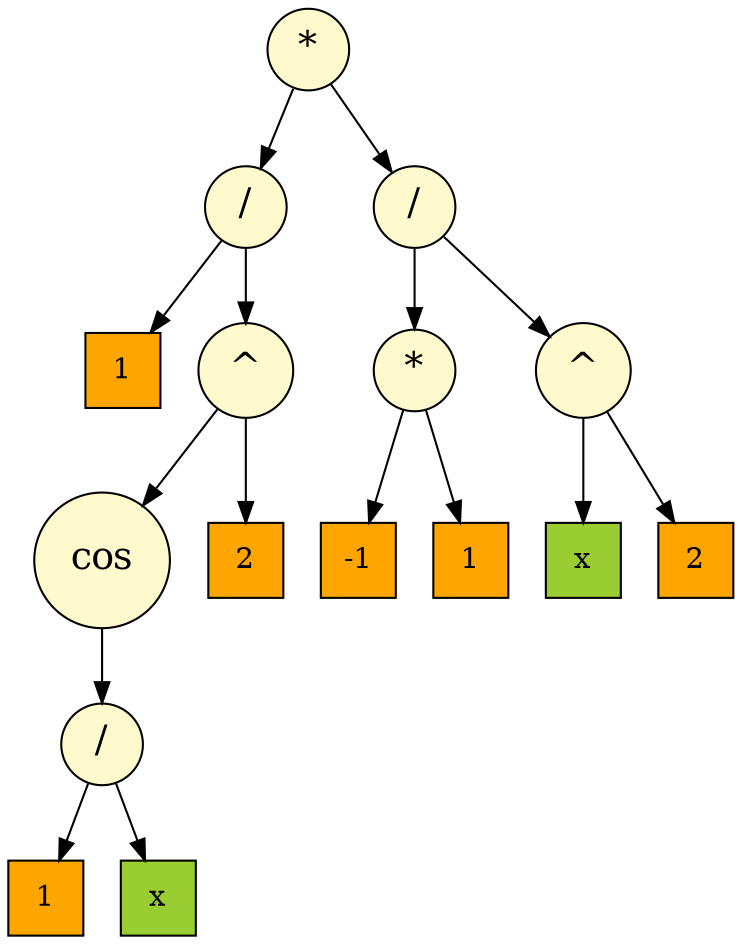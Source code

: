 digraph dump
{
node [style = filled]
	node0x55e9d0faaec0 [shape = "circle" label = "*", fillcolor = "#fffacd", fontsize = 18]
	node0x55e9d0faabc0 [shape = "circle" label = "/", fillcolor = "#fffacd", fontsize = 18]
	node0x55e9d0faaa00 [shape = "square" label = "1", fillcolor = "#ffa500"]
	node0x55e9d0faabc0 -> node0x55e9d0faaa00
	node0x55e9d0faab80 [shape = "circle" label = "^", fillcolor = "#fffacd", fontsize = 18]
	node0x55e9d0faab00 [shape = "circle" label = "cos", fillcolor = "#fffacd", fontsize = 18]
	node0x55e9d0faaac0 [shape = "circle" label = "/", fillcolor = "#fffacd", fontsize = 18]
	node0x55e9d0faaa40 [shape = "square" label = "1", fillcolor = "#ffa500"]
	node0x55e9d0faaac0 -> node0x55e9d0faaa40
	node0x55e9d0faaa80 [shape = "square" label = "x", fillcolor = "#9acd32"]
	node0x55e9d0faaac0 -> node0x55e9d0faaa80
	node0x55e9d0faab00 -> node0x55e9d0faaac0
	node0x55e9d0faab80 -> node0x55e9d0faab00
	node0x55e9d0faab40 [shape = "square" label = "2", fillcolor = "#ffa500"]
	node0x55e9d0faab80 -> node0x55e9d0faab40
	node0x55e9d0faabc0 -> node0x55e9d0faab80
	node0x55e9d0faaec0 -> node0x55e9d0faabc0
	node0x55e9d0faae80 [shape = "circle" label = "/", fillcolor = "#fffacd", fontsize = 18]
	node0x55e9d0faaf40 [shape = "circle" label = "*", fillcolor = "#fffacd", fontsize = 18]
	node0x55e9d0faad80 [shape = "square" label = "-1", fillcolor = "#ffa500"]
	node0x55e9d0faaf40 -> node0x55e9d0faad80
	node0x55e9d0faaf80 [shape = "square" label = "1", fillcolor = "#ffa500"]
	node0x55e9d0faaf40 -> node0x55e9d0faaf80
	node0x55e9d0faae80 -> node0x55e9d0faaf40
	node0x55e9d0faae40 [shape = "circle" label = "^", fillcolor = "#fffacd", fontsize = 18]
	node0x55e9d0faadc0 [shape = "square" label = "x", fillcolor = "#9acd32"]
	node0x55e9d0faae40 -> node0x55e9d0faadc0
	node0x55e9d0faae00 [shape = "square" label = "2", fillcolor = "#ffa500"]
	node0x55e9d0faae40 -> node0x55e9d0faae00
	node0x55e9d0faae80 -> node0x55e9d0faae40
	node0x55e9d0faaec0 -> node0x55e9d0faae80

}
